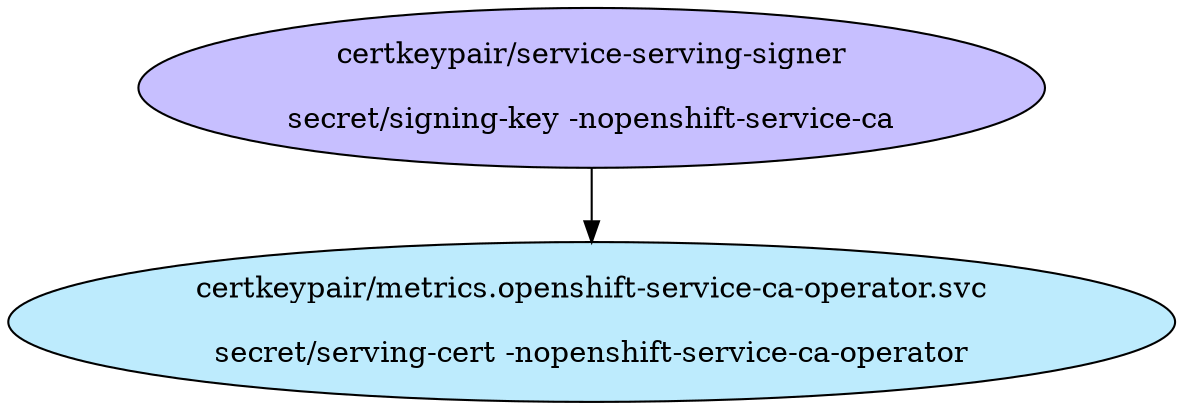 digraph "Local Certificate" {
  // Node definitions.
  1 [
    label="certkeypair/service-serving-signer\n\nsecret/signing-key -nopenshift-service-ca\n"
    style=filled
    fillcolor="#c7bfff"
  ];
  8 [
    label="certkeypair/metrics.openshift-service-ca-operator.svc\n\nsecret/serving-cert -nopenshift-service-ca-operator\n"
    style=filled
    fillcolor="#bdebfd"
  ];

  // Edge definitions.
  1 -> 8;
}